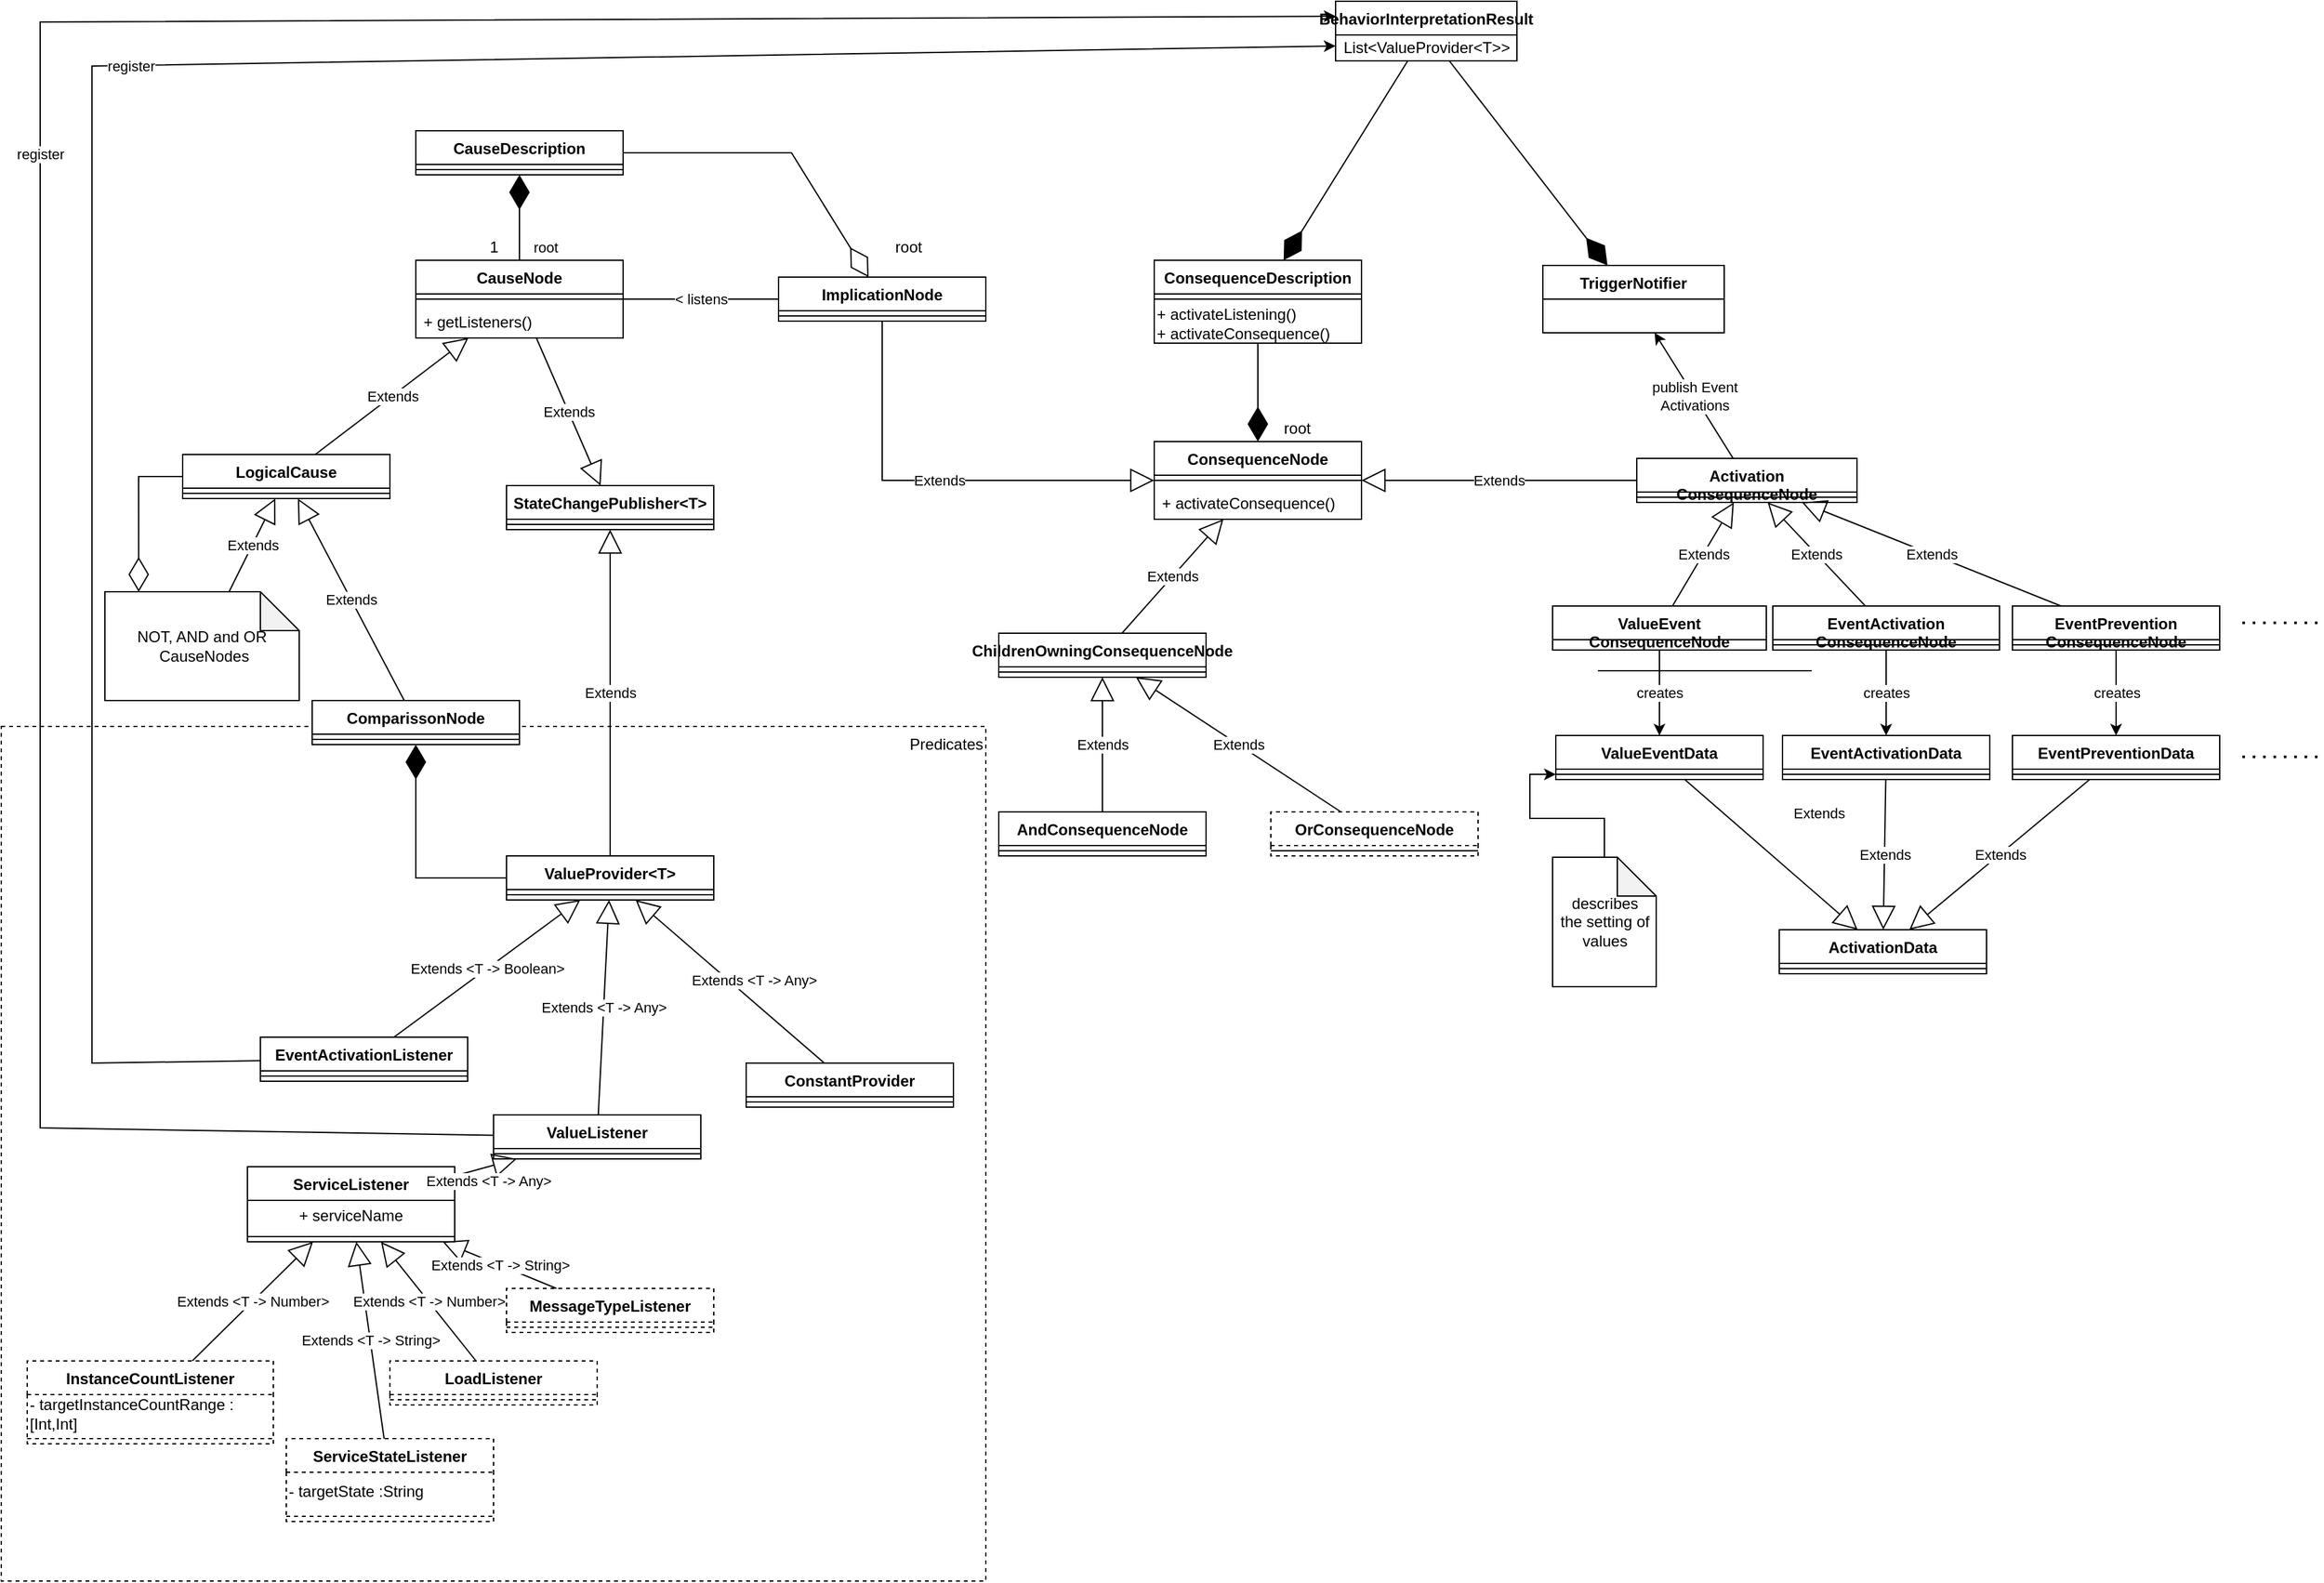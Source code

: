 <mxfile version="16.5.1" type="device"><diagram id="XvbP_-tLDUmN1dMytv5E" name="Classes"><mxGraphModel dx="582" dy="742" grid="1" gridSize="10" guides="1" tooltips="1" connect="1" arrows="1" fold="1" page="1" pageScale="1" pageWidth="1169" pageHeight="827" math="0" shadow="0"><root><mxCell id="0"/><mxCell id="1" parent="0"/><mxCell id="C9H2PQSaMTNofYjZsJUd-69" value="Predicates" style="rounded=0;whiteSpace=wrap;html=1;dashed=1;fillColor=default;align=right;verticalAlign=top;" parent="1" vertex="1"><mxGeometry x="10" y="790" width="760" height="660" as="geometry"/></mxCell><mxCell id="C9H2PQSaMTNofYjZsJUd-10" value="CauseNode" style="swimlane;fontStyle=1;align=center;verticalAlign=top;childLayout=stackLayout;horizontal=1;startSize=26;horizontalStack=0;resizeParent=1;resizeParentMax=0;resizeLast=0;collapsible=1;marginBottom=0;" parent="1" vertex="1"><mxGeometry x="330" y="430" width="160" height="60" as="geometry"/></mxCell><mxCell id="C9H2PQSaMTNofYjZsJUd-12" value="" style="line;strokeWidth=1;fillColor=none;align=left;verticalAlign=middle;spacingTop=-1;spacingLeft=3;spacingRight=3;rotatable=0;labelPosition=right;points=[];portConstraint=eastwest;" parent="C9H2PQSaMTNofYjZsJUd-10" vertex="1"><mxGeometry y="26" width="160" height="8" as="geometry"/></mxCell><mxCell id="C9H2PQSaMTNofYjZsJUd-13" value="+ getListeners()" style="text;strokeColor=none;fillColor=none;align=left;verticalAlign=top;spacingLeft=4;spacingRight=4;overflow=hidden;rotatable=0;points=[[0,0.5],[1,0.5]];portConstraint=eastwest;" parent="C9H2PQSaMTNofYjZsJUd-10" vertex="1"><mxGeometry y="34" width="160" height="26" as="geometry"/></mxCell><mxCell id="C9H2PQSaMTNofYjZsJUd-14" value="ConsequenceNode" style="swimlane;fontStyle=1;align=center;verticalAlign=top;childLayout=stackLayout;horizontal=1;startSize=26;horizontalStack=0;resizeParent=1;resizeParentMax=0;resizeLast=0;collapsible=1;marginBottom=0;" parent="1" vertex="1"><mxGeometry x="900" y="570" width="160" height="60" as="geometry"/></mxCell><mxCell id="C9H2PQSaMTNofYjZsJUd-16" value="" style="line;strokeWidth=1;fillColor=none;align=left;verticalAlign=middle;spacingTop=-1;spacingLeft=3;spacingRight=3;rotatable=0;labelPosition=right;points=[];portConstraint=eastwest;" parent="C9H2PQSaMTNofYjZsJUd-14" vertex="1"><mxGeometry y="26" width="160" height="8" as="geometry"/></mxCell><mxCell id="C9H2PQSaMTNofYjZsJUd-15" value="+ activateConsequence()" style="text;strokeColor=none;fillColor=none;align=left;verticalAlign=top;spacingLeft=4;spacingRight=4;overflow=hidden;rotatable=0;points=[[0,0.5],[1,0.5]];portConstraint=eastwest;" parent="C9H2PQSaMTNofYjZsJUd-14" vertex="1"><mxGeometry y="34" width="160" height="26" as="geometry"/></mxCell><mxCell id="C9H2PQSaMTNofYjZsJUd-18" value="TriggerNotifier" style="swimlane;fontStyle=1;childLayout=stackLayout;horizontal=1;startSize=26;fillColor=none;horizontalStack=0;resizeParent=1;resizeParentMax=0;resizeLast=0;collapsible=1;marginBottom=0;" parent="1" vertex="1"><mxGeometry x="1200" y="434" width="140" height="52" as="geometry"/></mxCell><mxCell id="C9H2PQSaMTNofYjZsJUd-22" value="LogicalCause" style="swimlane;fontStyle=1;align=center;verticalAlign=top;childLayout=stackLayout;horizontal=1;startSize=26;horizontalStack=0;resizeParent=1;resizeParentMax=0;resizeLast=0;collapsible=1;marginBottom=0;" parent="1" vertex="1"><mxGeometry x="150" y="580" width="160" height="34" as="geometry"/></mxCell><mxCell id="C9H2PQSaMTNofYjZsJUd-24" value="" style="line;strokeWidth=1;fillColor=none;align=left;verticalAlign=middle;spacingTop=-1;spacingLeft=3;spacingRight=3;rotatable=0;labelPosition=right;points=[];portConstraint=eastwest;" parent="C9H2PQSaMTNofYjZsJUd-22" vertex="1"><mxGeometry y="26" width="160" height="8" as="geometry"/></mxCell><mxCell id="C9H2PQSaMTNofYjZsJUd-26" value="StateChangePublisher&lt;T&gt;" style="swimlane;fontStyle=1;align=center;verticalAlign=top;childLayout=stackLayout;horizontal=1;startSize=26;horizontalStack=0;resizeParent=1;resizeParentMax=0;resizeLast=0;collapsible=1;marginBottom=0;" parent="1" vertex="1"><mxGeometry x="400" y="604" width="160" height="34" as="geometry"/></mxCell><mxCell id="C9H2PQSaMTNofYjZsJUd-28" value="" style="line;strokeWidth=1;fillColor=none;align=left;verticalAlign=middle;spacingTop=-1;spacingLeft=3;spacingRight=3;rotatable=0;labelPosition=right;points=[];portConstraint=eastwest;" parent="C9H2PQSaMTNofYjZsJUd-26" vertex="1"><mxGeometry y="26" width="160" height="8" as="geometry"/></mxCell><mxCell id="C9H2PQSaMTNofYjZsJUd-35" value="NOT, AND and OR&lt;br&gt;&amp;nbsp;CauseNodes" style="shape=note;whiteSpace=wrap;html=1;backgroundOutline=1;darkOpacity=0.05;" parent="1" vertex="1"><mxGeometry x="90" y="686" width="150" height="84" as="geometry"/></mxCell><mxCell id="C9H2PQSaMTNofYjZsJUd-38" value="ComparissonNode" style="swimlane;fontStyle=1;align=center;verticalAlign=top;childLayout=stackLayout;horizontal=1;startSize=26;horizontalStack=0;resizeParent=1;resizeParentMax=0;resizeLast=0;collapsible=1;marginBottom=0;" parent="1" vertex="1"><mxGeometry x="250" y="770" width="160" height="34" as="geometry"/></mxCell><mxCell id="C9H2PQSaMTNofYjZsJUd-40" value="" style="line;strokeWidth=1;fillColor=none;align=left;verticalAlign=middle;spacingTop=-1;spacingLeft=3;spacingRight=3;rotatable=0;labelPosition=right;points=[];portConstraint=eastwest;" parent="C9H2PQSaMTNofYjZsJUd-38" vertex="1"><mxGeometry y="26" width="160" height="8" as="geometry"/></mxCell><mxCell id="C9H2PQSaMTNofYjZsJUd-42" value="ValueProvider&lt;T&gt;" style="swimlane;fontStyle=1;align=center;verticalAlign=top;childLayout=stackLayout;horizontal=1;startSize=26;horizontalStack=0;resizeParent=1;resizeParentMax=0;resizeLast=0;collapsible=1;marginBottom=0;" parent="1" vertex="1"><mxGeometry x="400" y="890" width="160" height="34" as="geometry"/></mxCell><mxCell id="C9H2PQSaMTNofYjZsJUd-44" value="" style="line;strokeWidth=1;fillColor=none;align=left;verticalAlign=middle;spacingTop=-1;spacingLeft=3;spacingRight=3;rotatable=0;labelPosition=right;points=[];portConstraint=eastwest;" parent="C9H2PQSaMTNofYjZsJUd-42" vertex="1"><mxGeometry y="26" width="160" height="8" as="geometry"/></mxCell><mxCell id="C9H2PQSaMTNofYjZsJUd-46" value="ConstantProvider" style="swimlane;fontStyle=1;align=center;verticalAlign=top;childLayout=stackLayout;horizontal=1;startSize=26;horizontalStack=0;resizeParent=1;resizeParentMax=0;resizeLast=0;collapsible=1;marginBottom=0;" parent="1" vertex="1"><mxGeometry x="585" y="1050" width="160" height="34" as="geometry"/></mxCell><mxCell id="C9H2PQSaMTNofYjZsJUd-48" value="" style="line;strokeWidth=1;fillColor=none;align=left;verticalAlign=middle;spacingTop=-1;spacingLeft=3;spacingRight=3;rotatable=0;labelPosition=right;points=[];portConstraint=eastwest;" parent="C9H2PQSaMTNofYjZsJUd-46" vertex="1"><mxGeometry y="26" width="160" height="8" as="geometry"/></mxCell><mxCell id="C9H2PQSaMTNofYjZsJUd-50" value="ValueListener" style="swimlane;fontStyle=1;align=center;verticalAlign=top;childLayout=stackLayout;horizontal=1;startSize=26;horizontalStack=0;resizeParent=1;resizeParentMax=0;resizeLast=0;collapsible=1;marginBottom=0;" parent="1" vertex="1"><mxGeometry x="390" y="1090" width="160" height="34" as="geometry"/></mxCell><mxCell id="C9H2PQSaMTNofYjZsJUd-52" value="" style="line;strokeWidth=1;fillColor=none;align=left;verticalAlign=middle;spacingTop=-1;spacingLeft=3;spacingRight=3;rotatable=0;labelPosition=right;points=[];portConstraint=eastwest;" parent="C9H2PQSaMTNofYjZsJUd-50" vertex="1"><mxGeometry y="26" width="160" height="8" as="geometry"/></mxCell><mxCell id="C9H2PQSaMTNofYjZsJUd-54" value="Extends" style="endArrow=block;endSize=16;endFill=0;html=1;rounded=0;" parent="1" source="C9H2PQSaMTNofYjZsJUd-38" target="C9H2PQSaMTNofYjZsJUd-22" edge="1"><mxGeometry width="160" relative="1" as="geometry"><mxPoint x="470" y="700" as="sourcePoint"/><mxPoint x="460" y="670" as="targetPoint"/></mxGeometry></mxCell><mxCell id="C9H2PQSaMTNofYjZsJUd-55" value="Extends" style="endArrow=block;endSize=16;endFill=0;html=1;rounded=0;" parent="1" source="C9H2PQSaMTNofYjZsJUd-22" target="C9H2PQSaMTNofYjZsJUd-10" edge="1"><mxGeometry width="160" relative="1" as="geometry"><mxPoint x="361.267" y="740" as="sourcePoint"/><mxPoint x="288.733" y="676" as="targetPoint"/></mxGeometry></mxCell><mxCell id="C9H2PQSaMTNofYjZsJUd-56" value="Extends" style="endArrow=block;endSize=16;endFill=0;html=1;rounded=0;" parent="1" source="C9H2PQSaMTNofYjZsJUd-10" target="C9H2PQSaMTNofYjZsJUd-26" edge="1"><mxGeometry width="160" relative="1" as="geometry"><mxPoint x="361.267" y="740" as="sourcePoint"/><mxPoint x="288.733" y="676" as="targetPoint"/></mxGeometry></mxCell><mxCell id="C9H2PQSaMTNofYjZsJUd-57" value="Extends" style="endArrow=block;endSize=16;endFill=0;html=1;rounded=0;" parent="1" source="C9H2PQSaMTNofYjZsJUd-42" target="C9H2PQSaMTNofYjZsJUd-26" edge="1"><mxGeometry width="160" relative="1" as="geometry"><mxPoint x="434.333" y="440" as="sourcePoint"/><mxPoint x="600" y="350" as="targetPoint"/><Array as="points"><mxPoint x="480" y="750"/></Array></mxGeometry></mxCell><mxCell id="C9H2PQSaMTNofYjZsJUd-58" value="Extends &amp;lt;T -&amp;gt; Any&amp;gt;" style="endArrow=block;endSize=16;endFill=0;html=1;rounded=0;" parent="1" source="C9H2PQSaMTNofYjZsJUd-50" target="C9H2PQSaMTNofYjZsJUd-42" edge="1"><mxGeometry width="160" relative="1" as="geometry"><mxPoint x="485.439" y="900" as="sourcePoint"/><mxPoint x="424.561" y="326" as="targetPoint"/><Array as="points"/></mxGeometry></mxCell><mxCell id="C9H2PQSaMTNofYjZsJUd-59" value="Extends &amp;lt;T -&amp;gt; Any&amp;gt;" style="endArrow=block;endSize=16;endFill=0;html=1;rounded=0;" parent="1" source="C9H2PQSaMTNofYjZsJUd-46" target="C9H2PQSaMTNofYjZsJUd-42" edge="1"><mxGeometry x="-0.143" y="-13" width="160" relative="1" as="geometry"><mxPoint x="404.895" y="1090" as="sourcePoint"/><mxPoint x="465.105" y="986" as="targetPoint"/><mxPoint as="offset"/></mxGeometry></mxCell><mxCell id="C9H2PQSaMTNofYjZsJUd-60" value="" style="endArrow=diamondThin;endFill=1;endSize=24;html=1;rounded=0;" parent="1" source="C9H2PQSaMTNofYjZsJUd-42" target="C9H2PQSaMTNofYjZsJUd-38" edge="1"><mxGeometry width="160" relative="1" as="geometry"><mxPoint x="350" y="650" as="sourcePoint"/><mxPoint x="510" y="650" as="targetPoint"/><Array as="points"><mxPoint x="330" y="907"/></Array></mxGeometry></mxCell><mxCell id="C9H2PQSaMTNofYjZsJUd-61" value="EventActivationListener" style="swimlane;fontStyle=1;align=center;verticalAlign=top;childLayout=stackLayout;horizontal=1;startSize=26;horizontalStack=0;resizeParent=1;resizeParentMax=0;resizeLast=0;collapsible=1;marginBottom=0;" parent="1" vertex="1"><mxGeometry x="210" y="1030" width="160" height="34" as="geometry"/></mxCell><mxCell id="C9H2PQSaMTNofYjZsJUd-63" value="" style="line;strokeWidth=1;fillColor=none;align=left;verticalAlign=middle;spacingTop=-1;spacingLeft=3;spacingRight=3;rotatable=0;labelPosition=right;points=[];portConstraint=eastwest;" parent="C9H2PQSaMTNofYjZsJUd-61" vertex="1"><mxGeometry y="26" width="160" height="8" as="geometry"/></mxCell><mxCell id="C9H2PQSaMTNofYjZsJUd-65" value="Extends &amp;lt;T -&amp;gt; Boolean&amp;gt;" style="endArrow=block;endSize=16;endFill=0;html=1;rounded=0;" parent="1" source="C9H2PQSaMTNofYjZsJUd-61" target="C9H2PQSaMTNofYjZsJUd-42" edge="1"><mxGeometry width="160" relative="1" as="geometry"><mxPoint x="70" y="910" as="sourcePoint"/><mxPoint x="200" y="780" as="targetPoint"/><Array as="points"/></mxGeometry></mxCell><mxCell id="C9H2PQSaMTNofYjZsJUd-71" value="" style="endArrow=diamondThin;endFill=0;endSize=24;html=1;rounded=0;entryX=0.174;entryY=0.001;entryDx=0;entryDy=0;entryPerimeter=0;" parent="1" source="C9H2PQSaMTNofYjZsJUd-22" target="C9H2PQSaMTNofYjZsJUd-35" edge="1"><mxGeometry width="160" relative="1" as="geometry"><mxPoint x="180" y="790" as="sourcePoint"/><mxPoint x="150" y="680" as="targetPoint"/><Array as="points"><mxPoint x="116" y="597"/></Array></mxGeometry></mxCell><mxCell id="C9H2PQSaMTNofYjZsJUd-72" value="Extends" style="endArrow=block;endSize=16;endFill=0;html=1;rounded=0;" parent="1" source="C9H2PQSaMTNofYjZsJUd-35" target="C9H2PQSaMTNofYjZsJUd-22" edge="1"><mxGeometry width="160" relative="1" as="geometry"><mxPoint x="331.053" y="780" as="sourcePoint"/><mxPoint x="248.947" y="624" as="targetPoint"/></mxGeometry></mxCell><mxCell id="C9H2PQSaMTNofYjZsJUd-73" value="AndConsequenceNode" style="swimlane;fontStyle=1;align=center;verticalAlign=top;childLayout=stackLayout;horizontal=1;startSize=26;horizontalStack=0;resizeParent=1;resizeParentMax=0;resizeLast=0;collapsible=1;marginBottom=0;" parent="1" vertex="1"><mxGeometry x="780" y="856" width="160" height="34" as="geometry"/></mxCell><mxCell id="C9H2PQSaMTNofYjZsJUd-74" value="" style="line;strokeWidth=1;fillColor=none;align=left;verticalAlign=middle;spacingTop=-1;spacingLeft=3;spacingRight=3;rotatable=0;labelPosition=right;points=[];portConstraint=eastwest;" parent="C9H2PQSaMTNofYjZsJUd-73" vertex="1"><mxGeometry y="26" width="160" height="8" as="geometry"/></mxCell><mxCell id="C9H2PQSaMTNofYjZsJUd-76" value="Extends" style="endArrow=block;endSize=16;endFill=0;html=1;rounded=0;" parent="1" source="C9H2PQSaMTNofYjZsJUd-73" target="Mgbzy1TyChvX7OD37I1F-1" edge="1"><mxGeometry width="160" relative="1" as="geometry"><mxPoint x="560" y="854" as="sourcePoint"/><mxPoint x="164.332" y="620" as="targetPoint"/><Array as="points"/></mxGeometry></mxCell><mxCell id="C9H2PQSaMTNofYjZsJUd-77" value="ConsequenceDescription" style="swimlane;fontStyle=1;align=center;verticalAlign=top;childLayout=stackLayout;horizontal=1;startSize=26;horizontalStack=0;resizeParent=1;resizeParentMax=0;resizeLast=0;collapsible=1;marginBottom=0;fillColor=default;" parent="1" vertex="1"><mxGeometry x="900" y="430" width="160" height="64" as="geometry"/></mxCell><mxCell id="C9H2PQSaMTNofYjZsJUd-79" value="" style="line;strokeWidth=1;fillColor=none;align=left;verticalAlign=middle;spacingTop=-1;spacingLeft=3;spacingRight=3;rotatable=0;labelPosition=right;points=[];portConstraint=eastwest;" parent="C9H2PQSaMTNofYjZsJUd-77" vertex="1"><mxGeometry y="26" width="160" height="8" as="geometry"/></mxCell><mxCell id="C9H2PQSaMTNofYjZsJUd-107" value="" style="endArrow=diamondThin;endFill=1;endSize=24;html=1;rounded=0;startArrow=none;" parent="C9H2PQSaMTNofYjZsJUd-77" source="C9H2PQSaMTNofYjZsJUd-110" target="C9H2PQSaMTNofYjZsJUd-77" edge="1"><mxGeometry width="160" relative="1" as="geometry"><mxPoint x="70" y="184" as="sourcePoint"/><mxPoint x="70" y="118" as="targetPoint"/><Array as="points"/></mxGeometry></mxCell><mxCell id="C9H2PQSaMTNofYjZsJUd-110" value="+ activateListening()&lt;br&gt;+ activateConsequence()" style="text;html=1;strokeColor=none;fillColor=none;align=left;verticalAlign=middle;whiteSpace=wrap;rounded=0;" parent="C9H2PQSaMTNofYjZsJUd-77" vertex="1"><mxGeometry y="34" width="160" height="30" as="geometry"/></mxCell><mxCell id="C9H2PQSaMTNofYjZsJUd-81" value="" style="endArrow=diamondThin;endFill=0;endSize=24;html=1;rounded=0;" parent="1" source="C9H2PQSaMTNofYjZsJUd-98" target="C9H2PQSaMTNofYjZsJUd-84" edge="1"><mxGeometry x="-0.33" y="-1" width="160" relative="1" as="geometry"><mxPoint x="350" y="220" as="sourcePoint"/><mxPoint x="650" y="430" as="targetPoint"/><Array as="points"><mxPoint x="620" y="347"/></Array><mxPoint as="offset"/></mxGeometry></mxCell><mxCell id="C9H2PQSaMTNofYjZsJUd-82" value="" style="endArrow=diamondThin;endFill=1;endSize=24;html=1;rounded=0;" parent="1" source="C9H2PQSaMTNofYjZsJUd-77" target="C9H2PQSaMTNofYjZsJUd-14" edge="1"><mxGeometry width="160" relative="1" as="geometry"><mxPoint x="810" y="230" as="sourcePoint"/><mxPoint x="920" y="360" as="targetPoint"/><Array as="points"/></mxGeometry></mxCell><mxCell id="C9H2PQSaMTNofYjZsJUd-84" value="ImplicationNode" style="swimlane;fontStyle=1;align=center;verticalAlign=top;childLayout=stackLayout;horizontal=1;startSize=26;horizontalStack=0;resizeParent=1;resizeParentMax=0;resizeLast=0;collapsible=1;marginBottom=0;" parent="1" vertex="1"><mxGeometry x="610" y="443" width="160" height="34" as="geometry"/></mxCell><mxCell id="C9H2PQSaMTNofYjZsJUd-85" value="" style="line;strokeWidth=1;fillColor=none;align=left;verticalAlign=middle;spacingTop=-1;spacingLeft=3;spacingRight=3;rotatable=0;labelPosition=right;points=[];portConstraint=eastwest;" parent="C9H2PQSaMTNofYjZsJUd-84" vertex="1"><mxGeometry y="26" width="160" height="8" as="geometry"/></mxCell><mxCell id="C9H2PQSaMTNofYjZsJUd-95" value="root" style="text;html=1;align=center;verticalAlign=middle;resizable=0;points=[];autosize=1;strokeColor=none;fillColor=none;" parent="1" vertex="1"><mxGeometry x="690" y="410" width="40" height="20" as="geometry"/></mxCell><mxCell id="C9H2PQSaMTNofYjZsJUd-98" value="CauseDescription" style="swimlane;fontStyle=1;align=center;verticalAlign=top;childLayout=stackLayout;horizontal=1;startSize=26;horizontalStack=0;resizeParent=1;resizeParentMax=0;resizeLast=0;collapsible=1;marginBottom=0;fillColor=default;" parent="1" vertex="1"><mxGeometry x="330" y="330" width="160" height="34" as="geometry"/></mxCell><mxCell id="C9H2PQSaMTNofYjZsJUd-99" value="" style="line;strokeWidth=1;fillColor=none;align=left;verticalAlign=middle;spacingTop=-1;spacingLeft=3;spacingRight=3;rotatable=0;labelPosition=right;points=[];portConstraint=eastwest;" parent="C9H2PQSaMTNofYjZsJUd-98" vertex="1"><mxGeometry y="26" width="160" height="8" as="geometry"/></mxCell><mxCell id="C9H2PQSaMTNofYjZsJUd-102" value="&amp;lt; listens" style="endArrow=none;html=1;rounded=0;" parent="1" source="C9H2PQSaMTNofYjZsJUd-10" target="C9H2PQSaMTNofYjZsJUd-84" edge="1"><mxGeometry width="50" height="50" relative="1" as="geometry"><mxPoint x="660" y="630" as="sourcePoint"/><mxPoint x="950" y="643" as="targetPoint"/><Array as="points"><mxPoint x="510" y="460"/></Array></mxGeometry></mxCell><mxCell id="C9H2PQSaMTNofYjZsJUd-103" value="" style="endArrow=diamondThin;endFill=1;endSize=24;html=1;rounded=0;" parent="1" source="C9H2PQSaMTNofYjZsJUd-10" target="C9H2PQSaMTNofYjZsJUd-98" edge="1"><mxGeometry width="160" relative="1" as="geometry"><mxPoint x="910" y="470" as="sourcePoint"/><mxPoint x="780" y="470" as="targetPoint"/><Array as="points"/></mxGeometry></mxCell><mxCell id="C9H2PQSaMTNofYjZsJUd-104" value="root" style="edgeLabel;html=1;align=center;verticalAlign=middle;resizable=0;points=[];" parent="C9H2PQSaMTNofYjZsJUd-103" vertex="1" connectable="0"><mxGeometry x="0.314" y="3" relative="1" as="geometry"><mxPoint x="23" y="33" as="offset"/></mxGeometry></mxCell><mxCell id="C9H2PQSaMTNofYjZsJUd-105" value="1" style="text;html=1;align=center;verticalAlign=middle;resizable=0;points=[];autosize=1;strokeColor=none;fillColor=none;" parent="1" vertex="1"><mxGeometry x="380" y="410" width="20" height="20" as="geometry"/></mxCell><mxCell id="C9H2PQSaMTNofYjZsJUd-109" value="Extends" style="endArrow=block;endSize=16;endFill=0;html=1;rounded=0;" parent="1" source="C9H2PQSaMTNofYjZsJUd-84" target="C9H2PQSaMTNofYjZsJUd-14" edge="1"><mxGeometry width="160" relative="1" as="geometry"><mxPoint x="490" y="900.0" as="sourcePoint"/><mxPoint x="490" y="700" as="targetPoint"/><Array as="points"><mxPoint x="690" y="600"/></Array></mxGeometry></mxCell><mxCell id="C9H2PQSaMTNofYjZsJUd-113" value="publish Event&lt;br&gt;Activations" style="endArrow=classic;html=1;rounded=0;" parent="1" source="eS_Qsxh_jZ_v18rBjoEm-1" target="C9H2PQSaMTNofYjZsJUd-18" edge="1"><mxGeometry width="50" height="50" relative="1" as="geometry"><mxPoint x="900" y="670" as="sourcePoint"/><mxPoint x="1166.951" y="1030" as="targetPoint"/></mxGeometry></mxCell><mxCell id="C9H2PQSaMTNofYjZsJUd-116" value="register" style="endArrow=classic;html=1;rounded=0;entryX=0;entryY=0.75;entryDx=0;entryDy=0;" parent="1" source="C9H2PQSaMTNofYjZsJUd-61" target="Mgbzy1TyChvX7OD37I1F-9" edge="1"><mxGeometry width="50" height="50" relative="1" as="geometry"><mxPoint x="20" y="1090" as="sourcePoint"/><mxPoint x="1040" y="266" as="targetPoint"/><Array as="points"><mxPoint x="80" y="1050"/><mxPoint x="80" y="280"/></Array></mxGeometry></mxCell><mxCell id="C9H2PQSaMTNofYjZsJUd-117" value="root" style="text;html=1;align=center;verticalAlign=middle;resizable=0;points=[];autosize=1;strokeColor=none;fillColor=none;" parent="1" vertex="1"><mxGeometry x="990" y="550" width="40" height="20" as="geometry"/></mxCell><mxCell id="eS_Qsxh_jZ_v18rBjoEm-1" value="Activation&#10;ConsequenceNode" style="swimlane;fontStyle=1;align=center;verticalAlign=top;childLayout=stackLayout;horizontal=1;startSize=26;horizontalStack=0;resizeParent=1;resizeParentMax=0;resizeLast=0;collapsible=1;marginBottom=0;" parent="1" vertex="1"><mxGeometry x="1272.5" y="583" width="170" height="34" as="geometry"><mxRectangle x="870" y="736" width="140" height="30" as="alternateBounds"/></mxGeometry></mxCell><mxCell id="eS_Qsxh_jZ_v18rBjoEm-2" value="" style="line;strokeWidth=1;fillColor=none;align=left;verticalAlign=middle;spacingTop=-1;spacingLeft=3;spacingRight=3;rotatable=0;labelPosition=right;points=[];portConstraint=eastwest;" parent="eS_Qsxh_jZ_v18rBjoEm-1" vertex="1"><mxGeometry y="26" width="170" height="8" as="geometry"/></mxCell><mxCell id="eS_Qsxh_jZ_v18rBjoEm-3" value="Extends" style="endArrow=block;endSize=16;endFill=0;html=1;rounded=0;" parent="1" source="eS_Qsxh_jZ_v18rBjoEm-1" target="C9H2PQSaMTNofYjZsJUd-14" edge="1"><mxGeometry width="160" relative="1" as="geometry"><mxPoint x="1014" y="770" as="sourcePoint"/><mxPoint x="1014.242" y="640.0" as="targetPoint"/><Array as="points"/></mxGeometry></mxCell><mxCell id="eS_Qsxh_jZ_v18rBjoEm-4" value="EventPreventionData" style="swimlane;fontStyle=1;align=center;verticalAlign=top;childLayout=stackLayout;horizontal=1;startSize=26;horizontalStack=0;resizeParent=1;resizeParentMax=0;resizeLast=0;collapsible=1;marginBottom=0;" parent="1" vertex="1"><mxGeometry x="1562.5" y="797" width="160" height="34" as="geometry"/></mxCell><mxCell id="eS_Qsxh_jZ_v18rBjoEm-5" value="" style="line;strokeWidth=1;fillColor=none;align=left;verticalAlign=middle;spacingTop=-1;spacingLeft=3;spacingRight=3;rotatable=0;labelPosition=right;points=[];portConstraint=eastwest;" parent="eS_Qsxh_jZ_v18rBjoEm-4" vertex="1"><mxGeometry y="26" width="160" height="8" as="geometry"/></mxCell><mxCell id="eS_Qsxh_jZ_v18rBjoEm-6" value="EventActivationData" style="swimlane;fontStyle=1;align=center;verticalAlign=top;childLayout=stackLayout;horizontal=1;startSize=26;horizontalStack=0;resizeParent=1;resizeParentMax=0;resizeLast=0;collapsible=1;marginBottom=0;" parent="1" vertex="1"><mxGeometry x="1385" y="797" width="160" height="34" as="geometry"/></mxCell><mxCell id="eS_Qsxh_jZ_v18rBjoEm-7" value="" style="line;strokeWidth=1;fillColor=none;align=left;verticalAlign=middle;spacingTop=-1;spacingLeft=3;spacingRight=3;rotatable=0;labelPosition=right;points=[];portConstraint=eastwest;" parent="eS_Qsxh_jZ_v18rBjoEm-6" vertex="1"><mxGeometry y="26" width="160" height="8" as="geometry"/></mxCell><mxCell id="eS_Qsxh_jZ_v18rBjoEm-8" value="ValueEventData" style="swimlane;fontStyle=1;align=center;verticalAlign=top;childLayout=stackLayout;horizontal=1;startSize=26;horizontalStack=0;resizeParent=1;resizeParentMax=0;resizeLast=0;collapsible=1;marginBottom=0;" parent="1" vertex="1"><mxGeometry x="1210" y="797" width="160" height="34" as="geometry"/></mxCell><mxCell id="eS_Qsxh_jZ_v18rBjoEm-9" value="" style="line;strokeWidth=1;fillColor=none;align=left;verticalAlign=middle;spacingTop=-1;spacingLeft=3;spacingRight=3;rotatable=0;labelPosition=right;points=[];portConstraint=eastwest;" parent="eS_Qsxh_jZ_v18rBjoEm-8" vertex="1"><mxGeometry y="26" width="160" height="8" as="geometry"/></mxCell><mxCell id="eS_Qsxh_jZ_v18rBjoEm-10" value="ActivationData" style="swimlane;fontStyle=1;align=center;verticalAlign=top;childLayout=stackLayout;horizontal=1;startSize=26;horizontalStack=0;resizeParent=1;resizeParentMax=0;resizeLast=0;collapsible=1;marginBottom=0;" parent="1" vertex="1"><mxGeometry x="1382.5" y="947" width="160" height="34" as="geometry"/></mxCell><mxCell id="eS_Qsxh_jZ_v18rBjoEm-11" value="" style="line;strokeWidth=1;fillColor=none;align=left;verticalAlign=middle;spacingTop=-1;spacingLeft=3;spacingRight=3;rotatable=0;labelPosition=right;points=[];portConstraint=eastwest;" parent="eS_Qsxh_jZ_v18rBjoEm-10" vertex="1"><mxGeometry y="26" width="160" height="8" as="geometry"/></mxCell><mxCell id="eS_Qsxh_jZ_v18rBjoEm-12" value="Extends" style="endArrow=block;endSize=16;endFill=0;html=1;rounded=0;" parent="1" source="eS_Qsxh_jZ_v18rBjoEm-8" target="eS_Qsxh_jZ_v18rBjoEm-10" edge="1"><mxGeometry x="0.072" y="48" width="160" relative="1" as="geometry"><mxPoint x="1321.389" y="573" as="sourcePoint"/><mxPoint x="1376.814" y="467.0" as="targetPoint"/><Array as="points"/><mxPoint as="offset"/></mxGeometry></mxCell><mxCell id="eS_Qsxh_jZ_v18rBjoEm-13" value="Extends" style="endArrow=block;endSize=16;endFill=0;html=1;rounded=0;" parent="1" source="eS_Qsxh_jZ_v18rBjoEm-6" target="eS_Qsxh_jZ_v18rBjoEm-10" edge="1"><mxGeometry width="160" relative="1" as="geometry"><mxPoint x="1452.5" y="787" as="sourcePoint"/><mxPoint x="1433.429" y="711.0" as="targetPoint"/><Array as="points"/></mxGeometry></mxCell><mxCell id="eS_Qsxh_jZ_v18rBjoEm-16" value="Extends" style="endArrow=block;endSize=16;endFill=0;html=1;rounded=0;" parent="1" source="eS_Qsxh_jZ_v18rBjoEm-4" target="eS_Qsxh_jZ_v18rBjoEm-10" edge="1"><mxGeometry width="160" relative="1" as="geometry"><mxPoint x="1467.5" y="807" as="sourcePoint"/><mxPoint x="1459.004" y="711.0" as="targetPoint"/><Array as="points"/></mxGeometry></mxCell><mxCell id="eS_Qsxh_jZ_v18rBjoEm-18" value="EventPrevention&#10;ConsequenceNode" style="swimlane;fontStyle=1;align=center;verticalAlign=top;childLayout=stackLayout;horizontal=1;startSize=26;horizontalStack=0;resizeParent=1;resizeParentMax=0;resizeLast=0;collapsible=1;marginBottom=0;" parent="1" vertex="1"><mxGeometry x="1562.5" y="697" width="160" height="34" as="geometry"/></mxCell><mxCell id="eS_Qsxh_jZ_v18rBjoEm-19" value="" style="line;strokeWidth=1;fillColor=none;align=left;verticalAlign=middle;spacingTop=-1;spacingLeft=3;spacingRight=3;rotatable=0;labelPosition=right;points=[];portConstraint=eastwest;" parent="eS_Qsxh_jZ_v18rBjoEm-18" vertex="1"><mxGeometry y="26" width="160" height="8" as="geometry"/></mxCell><mxCell id="eS_Qsxh_jZ_v18rBjoEm-20" value="EventActivation&#10;ConsequenceNode" style="swimlane;fontStyle=1;align=center;verticalAlign=top;childLayout=stackLayout;horizontal=1;startSize=26;horizontalStack=0;resizeParent=1;resizeParentMax=0;resizeLast=0;collapsible=1;marginBottom=0;" parent="1" vertex="1"><mxGeometry x="1377.5" y="697" width="175" height="34" as="geometry"/></mxCell><mxCell id="eS_Qsxh_jZ_v18rBjoEm-21" value="" style="line;strokeWidth=1;fillColor=none;align=left;verticalAlign=middle;spacingTop=-1;spacingLeft=3;spacingRight=3;rotatable=0;labelPosition=right;points=[];portConstraint=eastwest;" parent="eS_Qsxh_jZ_v18rBjoEm-20" vertex="1"><mxGeometry y="26" width="175" height="8" as="geometry"/></mxCell><mxCell id="eS_Qsxh_jZ_v18rBjoEm-22" value="ValueEvent&#10;ConsequenceNode" style="swimlane;fontStyle=1;align=center;verticalAlign=top;childLayout=stackLayout;horizontal=1;startSize=26;horizontalStack=0;resizeParent=1;resizeParentMax=0;resizeLast=0;collapsible=1;marginBottom=0;" parent="1" vertex="1"><mxGeometry x="1207.5" y="697" width="165" height="34" as="geometry"/></mxCell><mxCell id="eS_Qsxh_jZ_v18rBjoEm-24" value="Extends" style="endArrow=block;endSize=16;endFill=0;html=1;rounded=0;" parent="1" source="eS_Qsxh_jZ_v18rBjoEm-18" target="eS_Qsxh_jZ_v18rBjoEm-1" edge="1"><mxGeometry width="160" relative="1" as="geometry"><mxPoint x="1472.5" y="556" as="sourcePoint"/><mxPoint x="1607.5" y="672" as="targetPoint"/><Array as="points"/></mxGeometry></mxCell><mxCell id="eS_Qsxh_jZ_v18rBjoEm-25" value="Extends" style="endArrow=block;endSize=16;endFill=0;html=1;rounded=0;" parent="1" source="eS_Qsxh_jZ_v18rBjoEm-20" target="eS_Qsxh_jZ_v18rBjoEm-1" edge="1"><mxGeometry width="160" relative="1" as="geometry"><mxPoint x="1623.237" y="556.0" as="sourcePoint"/><mxPoint x="1627.103" y="672" as="targetPoint"/><Array as="points"/></mxGeometry></mxCell><mxCell id="eS_Qsxh_jZ_v18rBjoEm-26" value="Extends" style="endArrow=block;endSize=16;endFill=0;html=1;rounded=0;" parent="1" source="eS_Qsxh_jZ_v18rBjoEm-22" target="eS_Qsxh_jZ_v18rBjoEm-1" edge="1"><mxGeometry width="160" relative="1" as="geometry"><mxPoint x="1787.67" y="556" as="sourcePoint"/><mxPoint x="1648.07" y="672" as="targetPoint"/><Array as="points"/></mxGeometry></mxCell><mxCell id="eS_Qsxh_jZ_v18rBjoEm-32" value="creates" style="endArrow=classic;html=1;rounded=0;" parent="1" source="eS_Qsxh_jZ_v18rBjoEm-22" target="eS_Qsxh_jZ_v18rBjoEm-8" edge="1"><mxGeometry width="50" height="50" relative="1" as="geometry"><mxPoint x="1423.5" y="797" as="sourcePoint"/><mxPoint x="1302.5" y="751" as="targetPoint"/></mxGeometry></mxCell><mxCell id="eS_Qsxh_jZ_v18rBjoEm-33" value="creates" style="endArrow=classic;html=1;rounded=0;" parent="1" source="eS_Qsxh_jZ_v18rBjoEm-20" target="eS_Qsxh_jZ_v18rBjoEm-6" edge="1"><mxGeometry width="50" height="50" relative="1" as="geometry"><mxPoint x="1457.5" y="707" as="sourcePoint"/><mxPoint x="1457.13" y="803" as="targetPoint"/></mxGeometry></mxCell><mxCell id="eS_Qsxh_jZ_v18rBjoEm-35" value="creates" style="endArrow=classic;html=1;rounded=0;" parent="1" source="eS_Qsxh_jZ_v18rBjoEm-18" target="eS_Qsxh_jZ_v18rBjoEm-4" edge="1"><mxGeometry width="50" height="50" relative="1" as="geometry"><mxPoint x="1475" y="711.0" as="sourcePoint"/><mxPoint x="1475" y="807" as="targetPoint"/></mxGeometry></mxCell><mxCell id="Mgbzy1TyChvX7OD37I1F-1" value="ChildrenOwningConsequenceNode" style="swimlane;fontStyle=1;align=center;verticalAlign=top;childLayout=stackLayout;horizontal=1;startSize=26;horizontalStack=0;resizeParent=1;resizeParentMax=0;resizeLast=0;collapsible=1;marginBottom=0;" parent="1" vertex="1"><mxGeometry x="780" y="718" width="160" height="34" as="geometry"/></mxCell><mxCell id="Mgbzy1TyChvX7OD37I1F-2" value="" style="line;strokeWidth=1;fillColor=none;align=left;verticalAlign=middle;spacingTop=-1;spacingLeft=3;spacingRight=3;rotatable=0;labelPosition=right;points=[];portConstraint=eastwest;" parent="Mgbzy1TyChvX7OD37I1F-1" vertex="1"><mxGeometry y="26" width="160" height="8" as="geometry"/></mxCell><mxCell id="Mgbzy1TyChvX7OD37I1F-3" value="Extends" style="endArrow=block;endSize=16;endFill=0;html=1;rounded=0;" parent="1" source="Mgbzy1TyChvX7OD37I1F-1" target="C9H2PQSaMTNofYjZsJUd-14" edge="1"><mxGeometry width="160" relative="1" as="geometry"><mxPoint x="1187.929" y="746" as="sourcePoint"/><mxPoint x="1362.071" y="640" as="targetPoint"/><Array as="points"/></mxGeometry></mxCell><mxCell id="Mgbzy1TyChvX7OD37I1F-5" value="" style="edgeStyle=orthogonalEdgeStyle;rounded=0;orthogonalLoop=1;jettySize=auto;html=1;" parent="1" source="Mgbzy1TyChvX7OD37I1F-4" target="eS_Qsxh_jZ_v18rBjoEm-9" edge="1"><mxGeometry relative="1" as="geometry"/></mxCell><mxCell id="Mgbzy1TyChvX7OD37I1F-4" value="describes&lt;br&gt;the setting of values" style="shape=note;whiteSpace=wrap;html=1;backgroundOutline=1;darkOpacity=0.05;" parent="1" vertex="1"><mxGeometry x="1207.5" y="891" width="80" height="100" as="geometry"/></mxCell><mxCell id="Mgbzy1TyChvX7OD37I1F-6" value="OrConsequenceNode" style="swimlane;fontStyle=1;align=center;verticalAlign=top;childLayout=stackLayout;horizontal=1;startSize=26;horizontalStack=0;resizeParent=1;resizeParentMax=0;resizeLast=0;collapsible=1;marginBottom=0;dashed=1;" parent="1" vertex="1"><mxGeometry x="990" y="856" width="160" height="34" as="geometry"/></mxCell><mxCell id="Mgbzy1TyChvX7OD37I1F-7" value="" style="line;strokeWidth=1;fillColor=none;align=left;verticalAlign=middle;spacingTop=-1;spacingLeft=3;spacingRight=3;rotatable=0;labelPosition=right;points=[];portConstraint=eastwest;" parent="Mgbzy1TyChvX7OD37I1F-6" vertex="1"><mxGeometry y="26" width="160" height="8" as="geometry"/></mxCell><mxCell id="Mgbzy1TyChvX7OD37I1F-8" value="Extends" style="endArrow=block;endSize=16;endFill=0;html=1;rounded=0;" parent="1" source="Mgbzy1TyChvX7OD37I1F-6" target="Mgbzy1TyChvX7OD37I1F-1" edge="1"><mxGeometry width="160" relative="1" as="geometry"><mxPoint x="910" y="920" as="sourcePoint"/><mxPoint x="910" y="848" as="targetPoint"/><Array as="points"/></mxGeometry></mxCell><mxCell id="eS_Qsxh_jZ_v18rBjoEm-23" value="" style="line;strokeWidth=1;fillColor=none;align=left;verticalAlign=middle;spacingTop=-1;spacingLeft=3;spacingRight=3;rotatable=0;labelPosition=right;points=[];portConstraint=eastwest;" parent="1" vertex="1"><mxGeometry x="1242.5" y="743" width="165" height="8" as="geometry"/></mxCell><mxCell id="Mgbzy1TyChvX7OD37I1F-9" value="BehaviorInterpretationResult" style="swimlane;fontStyle=1;childLayout=stackLayout;horizontal=1;startSize=26;fillColor=none;horizontalStack=0;resizeParent=1;resizeParentMax=0;resizeLast=0;collapsible=1;marginBottom=0;" parent="1" vertex="1"><mxGeometry x="1040" y="230" width="140" height="46" as="geometry"/></mxCell><mxCell id="Mgbzy1TyChvX7OD37I1F-14" value="List&amp;lt;ValueProvider&amp;lt;T&amp;gt;&amp;gt;" style="text;html=1;align=center;verticalAlign=middle;resizable=0;points=[];autosize=1;strokeColor=none;fillColor=none;" parent="Mgbzy1TyChvX7OD37I1F-9" vertex="1"><mxGeometry y="26" width="140" height="20" as="geometry"/></mxCell><mxCell id="Mgbzy1TyChvX7OD37I1F-10" value="" style="endArrow=diamondThin;endFill=1;endSize=24;html=1;rounded=0;" parent="1" source="Mgbzy1TyChvX7OD37I1F-9" target="C9H2PQSaMTNofYjZsJUd-18" edge="1"><mxGeometry width="160" relative="1" as="geometry"><mxPoint x="940" y="420" as="sourcePoint"/><mxPoint x="1100" y="420" as="targetPoint"/></mxGeometry></mxCell><mxCell id="Mgbzy1TyChvX7OD37I1F-11" value="" style="endArrow=diamondThin;endFill=1;endSize=24;html=1;rounded=0;" parent="1" source="Mgbzy1TyChvX7OD37I1F-9" target="C9H2PQSaMTNofYjZsJUd-77" edge="1"><mxGeometry width="160" relative="1" as="geometry"><mxPoint x="940" y="420" as="sourcePoint"/><mxPoint x="1100" y="420" as="targetPoint"/></mxGeometry></mxCell><mxCell id="Mgbzy1TyChvX7OD37I1F-13" value="register" style="endArrow=classic;html=1;rounded=0;entryX=0;entryY=0.25;entryDx=0;entryDy=0;" parent="1" source="C9H2PQSaMTNofYjZsJUd-50" target="Mgbzy1TyChvX7OD37I1F-9" edge="1"><mxGeometry width="50" height="50" relative="1" as="geometry"><mxPoint x="220" y="1058.143" as="sourcePoint"/><mxPoint x="1040" y="266" as="targetPoint"/><Array as="points"><mxPoint x="40" y="1100"/><mxPoint x="40" y="246"/></Array></mxGeometry></mxCell><mxCell id="zglEsuucWy-kfoYi_hlH-1" value="Extends &amp;lt;T -&amp;gt; Number&amp;gt;" style="endArrow=block;endSize=16;endFill=0;html=1;rounded=0;" parent="1" source="zglEsuucWy-kfoYi_hlH-2" target="zglEsuucWy-kfoYi_hlH-17" edge="1"><mxGeometry width="160" relative="1" as="geometry"><mxPoint x="390" y="1240" as="sourcePoint"/><mxPoint x="288.3" y="1260" as="targetPoint"/><Array as="points"/></mxGeometry></mxCell><mxCell id="zglEsuucWy-kfoYi_hlH-2" value="InstanceCountListener" style="swimlane;fontStyle=1;align=center;verticalAlign=top;childLayout=stackLayout;horizontal=1;startSize=26;horizontalStack=0;resizeParent=1;resizeParentMax=0;resizeLast=0;collapsible=1;marginBottom=0;dashed=1;" parent="1" vertex="1"><mxGeometry x="30" y="1280" width="190" height="64" as="geometry"/></mxCell><mxCell id="zglEsuucWy-kfoYi_hlH-16" value="- targetInstanceCountRange : [Int,Int]" style="text;html=1;strokeColor=none;fillColor=none;align=left;verticalAlign=middle;whiteSpace=wrap;rounded=0;dashed=1;" parent="zglEsuucWy-kfoYi_hlH-2" vertex="1"><mxGeometry y="26" width="190" height="30" as="geometry"/></mxCell><mxCell id="zglEsuucWy-kfoYi_hlH-3" value="" style="line;strokeWidth=1;fillColor=none;align=left;verticalAlign=middle;spacingTop=-1;spacingLeft=3;spacingRight=3;rotatable=0;labelPosition=right;points=[];portConstraint=eastwest;dashed=1;" parent="zglEsuucWy-kfoYi_hlH-2" vertex="1"><mxGeometry y="56" width="190" height="8" as="geometry"/></mxCell><mxCell id="zglEsuucWy-kfoYi_hlH-4" value="ServiceStateListener" style="swimlane;fontStyle=1;align=center;verticalAlign=top;childLayout=stackLayout;horizontal=1;startSize=26;horizontalStack=0;resizeParent=1;resizeParentMax=0;resizeLast=0;collapsible=1;marginBottom=0;dashed=1;" parent="1" vertex="1"><mxGeometry x="230" y="1340" width="160" height="64" as="geometry"/></mxCell><mxCell id="zglEsuucWy-kfoYi_hlH-15" value="- targetState :String" style="text;html=1;strokeColor=none;fillColor=none;align=left;verticalAlign=middle;whiteSpace=wrap;rounded=0;dashed=1;" parent="zglEsuucWy-kfoYi_hlH-4" vertex="1"><mxGeometry y="26" width="160" height="30" as="geometry"/></mxCell><mxCell id="zglEsuucWy-kfoYi_hlH-5" value="" style="line;strokeWidth=1;fillColor=none;align=left;verticalAlign=middle;spacingTop=-1;spacingLeft=3;spacingRight=3;rotatable=0;labelPosition=right;points=[];portConstraint=eastwest;dashed=1;" parent="zglEsuucWy-kfoYi_hlH-4" vertex="1"><mxGeometry y="56" width="160" height="8" as="geometry"/></mxCell><mxCell id="zglEsuucWy-kfoYi_hlH-6" value="Extends &amp;lt;T -&amp;gt; String&amp;gt;" style="endArrow=block;endSize=16;endFill=0;html=1;rounded=0;" parent="1" source="zglEsuucWy-kfoYi_hlH-4" target="zglEsuucWy-kfoYi_hlH-17" edge="1"><mxGeometry width="160" relative="1" as="geometry"><mxPoint x="400.132" y="1251" as="sourcePoint"/><mxPoint x="469.868" y="1134" as="targetPoint"/><Array as="points"/></mxGeometry></mxCell><mxCell id="zglEsuucWy-kfoYi_hlH-7" value="LoadListener" style="swimlane;fontStyle=1;align=center;verticalAlign=top;childLayout=stackLayout;horizontal=1;startSize=26;horizontalStack=0;resizeParent=1;resizeParentMax=0;resizeLast=0;collapsible=1;marginBottom=0;dashed=1;" parent="1" vertex="1"><mxGeometry x="310" y="1280" width="160" height="34" as="geometry"/></mxCell><mxCell id="zglEsuucWy-kfoYi_hlH-8" value="" style="line;strokeWidth=1;fillColor=none;align=left;verticalAlign=middle;spacingTop=-1;spacingLeft=3;spacingRight=3;rotatable=0;labelPosition=right;points=[];portConstraint=eastwest;dashed=1;" parent="zglEsuucWy-kfoYi_hlH-7" vertex="1"><mxGeometry y="26" width="160" height="8" as="geometry"/></mxCell><mxCell id="zglEsuucWy-kfoYi_hlH-9" value="Extends &amp;lt;T -&amp;gt; Number&amp;gt;" style="endArrow=block;endSize=16;endFill=0;html=1;rounded=0;" parent="1" source="zglEsuucWy-kfoYi_hlH-7" target="zglEsuucWy-kfoYi_hlH-17" edge="1"><mxGeometry width="160" relative="1" as="geometry"><mxPoint x="630" y="1220" as="sourcePoint"/><mxPoint x="480" y="1134" as="targetPoint"/><Array as="points"/></mxGeometry></mxCell><mxCell id="zglEsuucWy-kfoYi_hlH-10" value="" style="endArrow=none;dashed=1;html=1;dashPattern=1 3;strokeWidth=2;rounded=0;" parent="1" edge="1"><mxGeometry width="50" height="50" relative="1" as="geometry"><mxPoint x="1740" y="710" as="sourcePoint"/><mxPoint x="1800" y="710" as="targetPoint"/></mxGeometry></mxCell><mxCell id="zglEsuucWy-kfoYi_hlH-11" value="" style="endArrow=none;dashed=1;html=1;dashPattern=1 3;strokeWidth=2;rounded=0;" parent="1" edge="1"><mxGeometry width="50" height="50" relative="1" as="geometry"><mxPoint x="1740" y="813.5" as="sourcePoint"/><mxPoint x="1800" y="813.5" as="targetPoint"/></mxGeometry></mxCell><mxCell id="zglEsuucWy-kfoYi_hlH-12" value="MessageTypeListener" style="swimlane;fontStyle=1;align=center;verticalAlign=top;childLayout=stackLayout;horizontal=1;startSize=26;horizontalStack=0;resizeParent=1;resizeParentMax=0;resizeLast=0;collapsible=1;marginBottom=0;dashed=1;" parent="1" vertex="1"><mxGeometry x="400" y="1224" width="160" height="34" as="geometry"/></mxCell><mxCell id="zglEsuucWy-kfoYi_hlH-13" value="" style="line;strokeWidth=1;fillColor=none;align=left;verticalAlign=middle;spacingTop=-1;spacingLeft=3;spacingRight=3;rotatable=0;labelPosition=right;points=[];portConstraint=eastwest;dashed=1;" parent="zglEsuucWy-kfoYi_hlH-12" vertex="1"><mxGeometry y="26" width="160" height="8" as="geometry"/></mxCell><mxCell id="zglEsuucWy-kfoYi_hlH-14" value="Extends &amp;lt;T -&amp;gt; String&amp;gt;" style="endArrow=block;endSize=16;endFill=0;html=1;rounded=0;" parent="1" source="zglEsuucWy-kfoYi_hlH-12" target="zglEsuucWy-kfoYi_hlH-17" edge="1"><mxGeometry width="160" relative="1" as="geometry"><mxPoint x="582.564" y="1217" as="sourcePoint"/><mxPoint x="497.436" y="1134" as="targetPoint"/><Array as="points"/></mxGeometry></mxCell><mxCell id="zglEsuucWy-kfoYi_hlH-17" value="ServiceListener" style="swimlane;fontStyle=1;align=center;verticalAlign=top;childLayout=stackLayout;horizontal=1;startSize=26;horizontalStack=0;resizeParent=1;resizeParentMax=0;resizeLast=0;collapsible=1;marginBottom=0;" parent="1" vertex="1"><mxGeometry x="200" y="1130" width="160" height="58" as="geometry"/></mxCell><mxCell id="zglEsuucWy-kfoYi_hlH-19" value="+ serviceName" style="text;html=1;strokeColor=none;fillColor=none;align=center;verticalAlign=middle;whiteSpace=wrap;rounded=0;dashed=1;" parent="zglEsuucWy-kfoYi_hlH-17" vertex="1"><mxGeometry y="26" width="160" height="24" as="geometry"/></mxCell><mxCell id="zglEsuucWy-kfoYi_hlH-18" value="" style="line;strokeWidth=1;fillColor=none;align=left;verticalAlign=middle;spacingTop=-1;spacingLeft=3;spacingRight=3;rotatable=0;labelPosition=right;points=[];portConstraint=eastwest;" parent="zglEsuucWy-kfoYi_hlH-17" vertex="1"><mxGeometry y="50" width="160" height="8" as="geometry"/></mxCell><mxCell id="zglEsuucWy-kfoYi_hlH-20" value="Extends &amp;lt;T -&amp;gt; Any&amp;gt;" style="endArrow=block;endSize=16;endFill=0;html=1;rounded=0;" parent="1" source="zglEsuucWy-kfoYi_hlH-17" target="C9H2PQSaMTNofYjZsJUd-50" edge="1"><mxGeometry x="-0.04" y="-11" width="160" relative="1" as="geometry"><mxPoint x="645" y="1236.903" as="sourcePoint"/><mxPoint x="290" y="1192.097" as="targetPoint"/><Array as="points"/><mxPoint as="offset"/></mxGeometry></mxCell></root></mxGraphModel></diagram></mxfile>